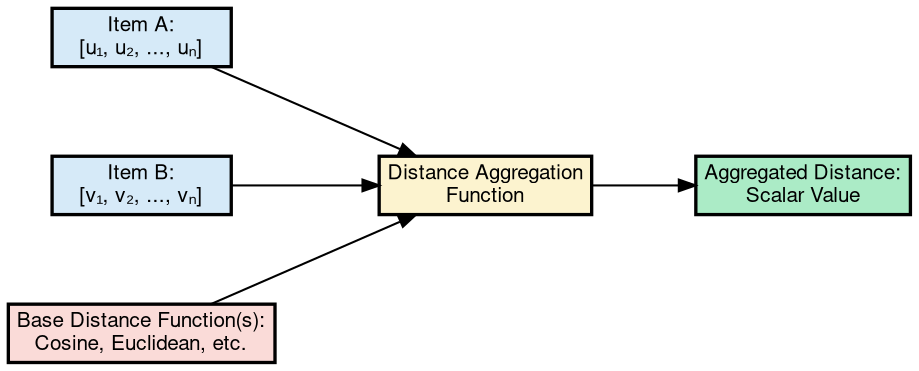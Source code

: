 digraph DistanceAggregation {
    fontname = "Helvetica,Arial,sans-serif"
    layout = dot
    rankdir = LR
    ranksep = 0.7
    nodesep = 0.6

    node [
    fontname = "Helvetica,Arial,sans-serif",
    fontsize = 10,
    shape = box,
    style = "filled",
    color = "black",
    penwidth = 1.6,
    fillcolor = "white",
    margin = "0.06,0.04",
    width = 1.2,
    height = 0.35,
    fixedsize = false
    ]

    edge [
    fontname = "Helvetica,Arial,sans-serif",
    fontsize = 10,
    color = "black",
    arrowsize = 0.8
    ]

    // Input nodes
    listU [label = "Item A:\n[u₁, u₂, ..., uₙ]", fillcolor = "#D6EAF8"]
    listV [label = "Item B:\n[v₁, v₂, ..., vₙ]", fillcolor = "#D6EAF8"]
    distanceFn [label = "Base Distance Function(s):\nCosine, Euclidean, etc.", fillcolor = "#FADBD8"]

    // Aggregation node
    aggregator [label = "Distance Aggregation\nFunction", fillcolor = "#FCF3CF", style = "filled,bold"]

    // Output node
    result [label = "Aggregated Distance:\nScalar Value", fillcolor = "#ABEBC6", style = "filled,bold"]

    // Edges
    listU -> aggregator
    listV -> aggregator
    distanceFn -> aggregator
    aggregator -> result
}
